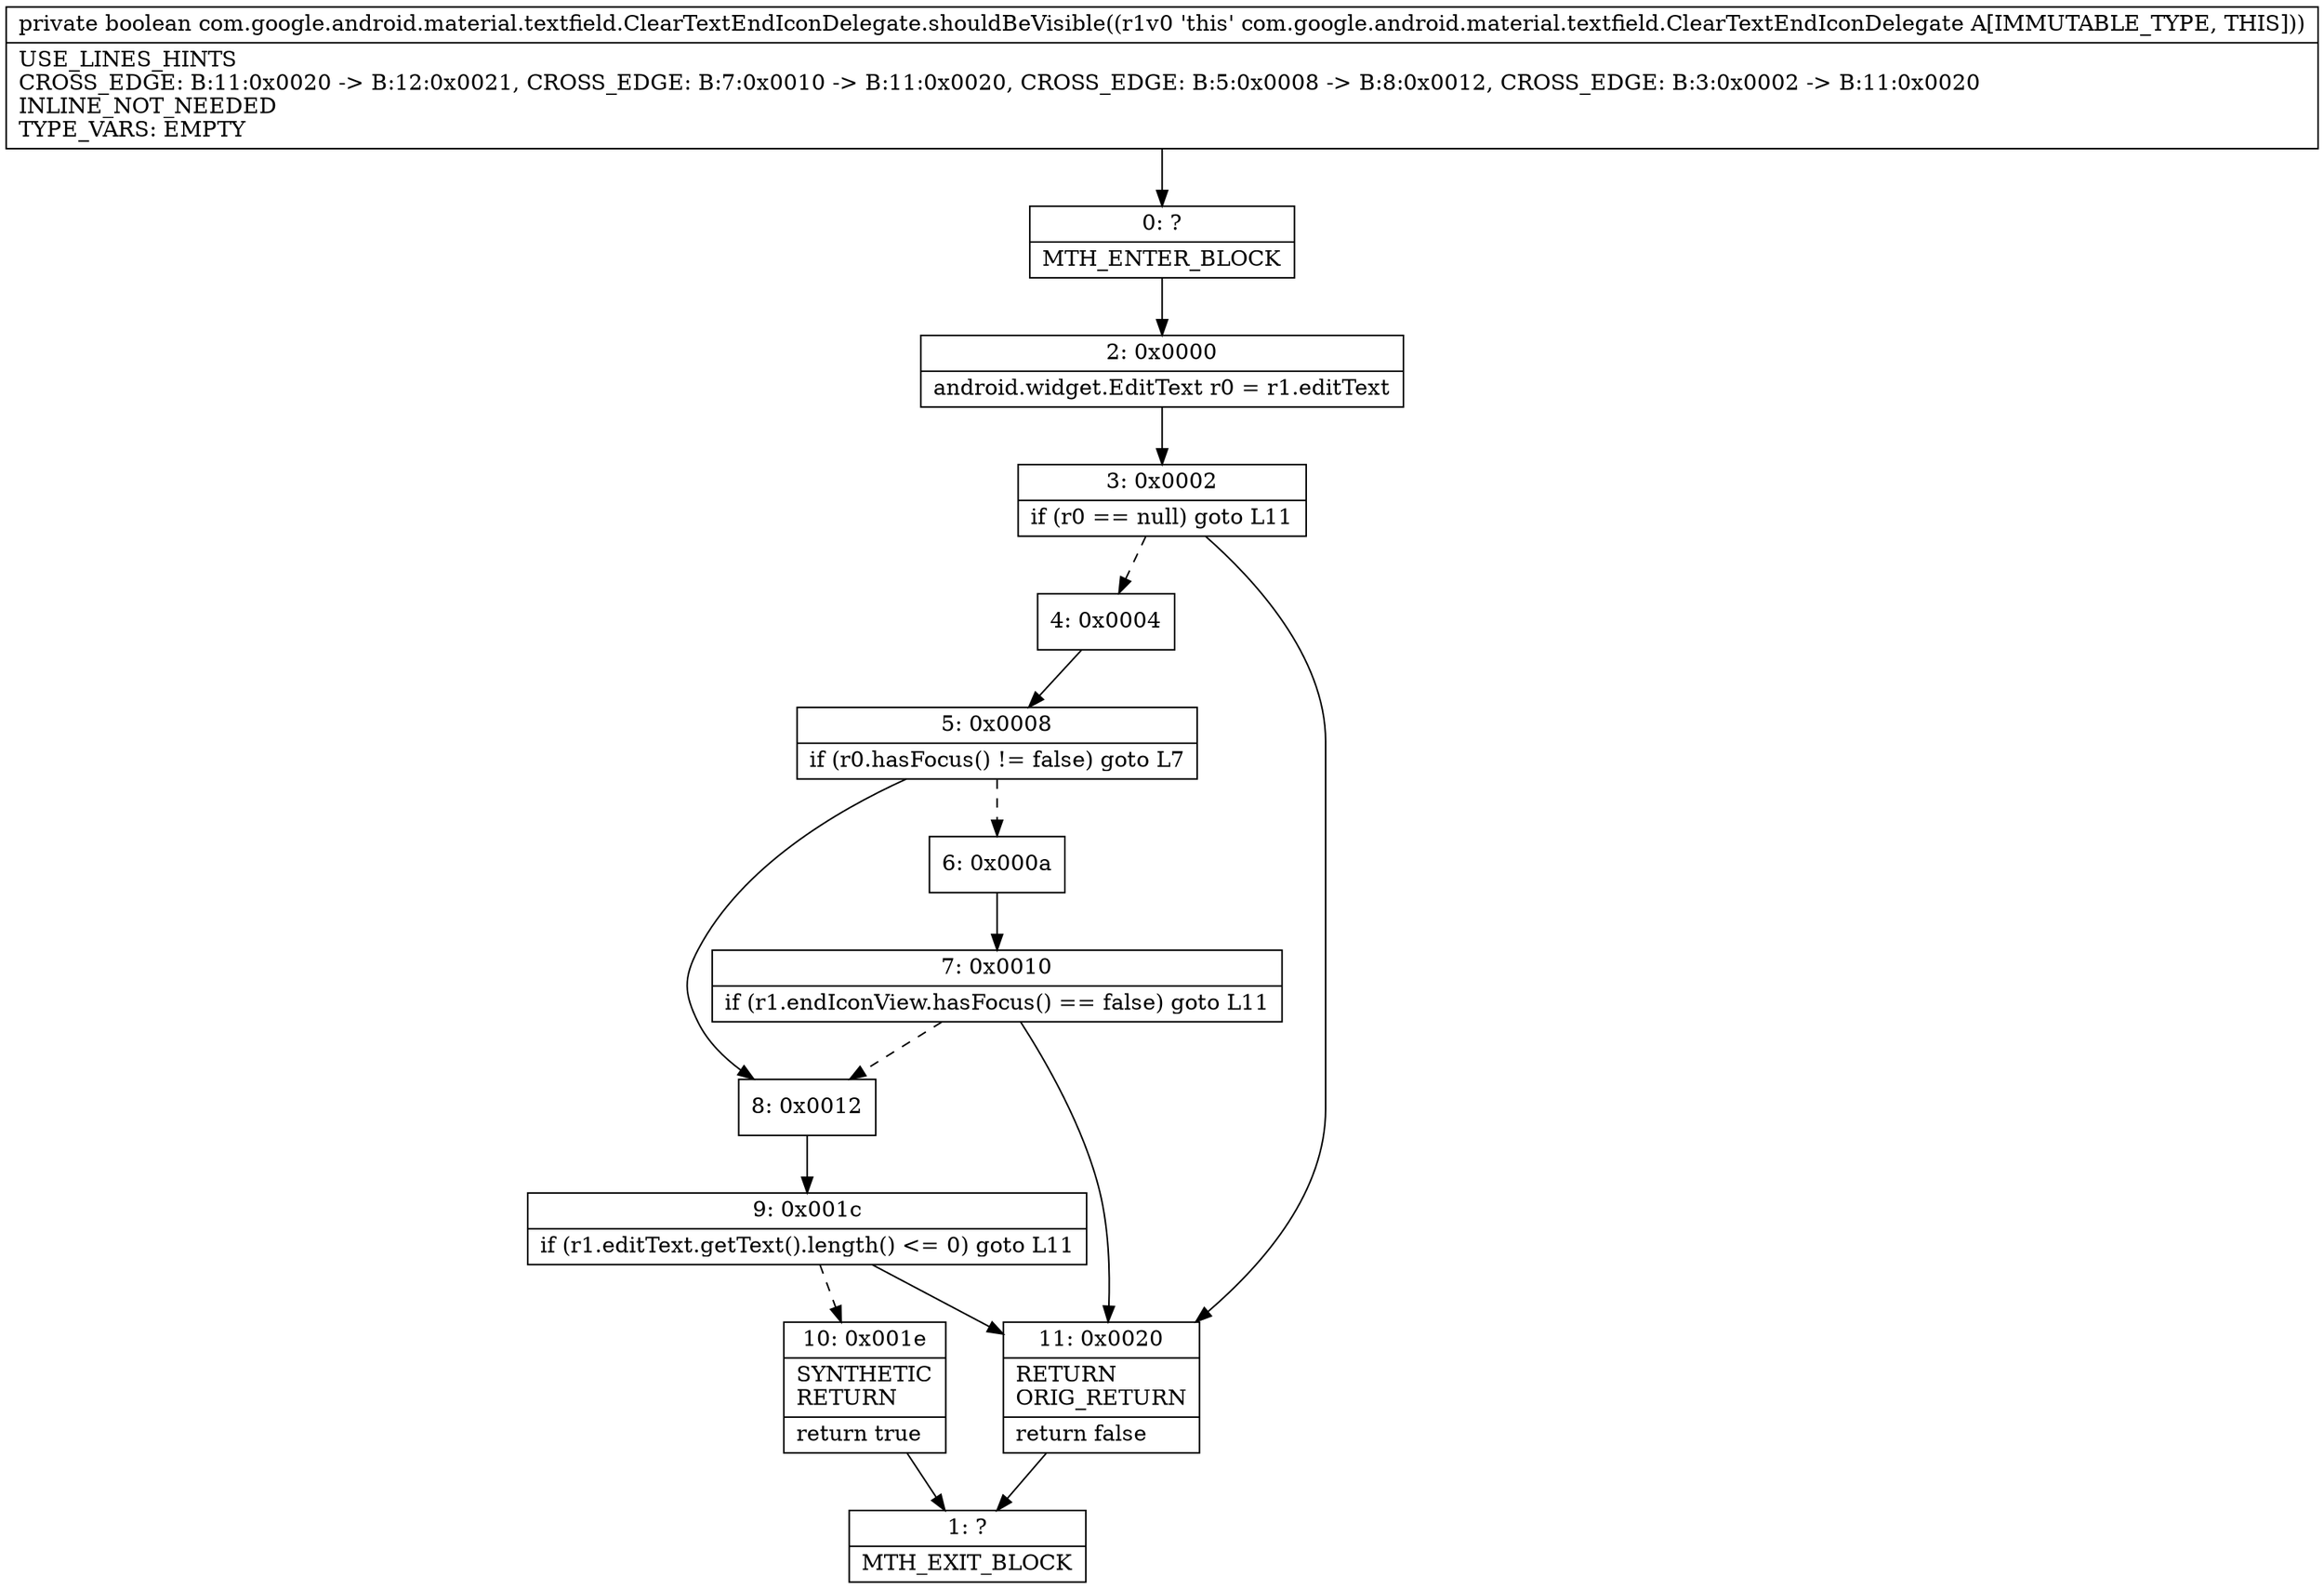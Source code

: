 digraph "CFG forcom.google.android.material.textfield.ClearTextEndIconDelegate.shouldBeVisible()Z" {
Node_0 [shape=record,label="{0\:\ ?|MTH_ENTER_BLOCK\l}"];
Node_2 [shape=record,label="{2\:\ 0x0000|android.widget.EditText r0 = r1.editText\l}"];
Node_3 [shape=record,label="{3\:\ 0x0002|if (r0 == null) goto L11\l}"];
Node_4 [shape=record,label="{4\:\ 0x0004}"];
Node_5 [shape=record,label="{5\:\ 0x0008|if (r0.hasFocus() != false) goto L7\l}"];
Node_6 [shape=record,label="{6\:\ 0x000a}"];
Node_7 [shape=record,label="{7\:\ 0x0010|if (r1.endIconView.hasFocus() == false) goto L11\l}"];
Node_8 [shape=record,label="{8\:\ 0x0012}"];
Node_9 [shape=record,label="{9\:\ 0x001c|if (r1.editText.getText().length() \<= 0) goto L11\l}"];
Node_10 [shape=record,label="{10\:\ 0x001e|SYNTHETIC\lRETURN\l|return true\l}"];
Node_1 [shape=record,label="{1\:\ ?|MTH_EXIT_BLOCK\l}"];
Node_11 [shape=record,label="{11\:\ 0x0020|RETURN\lORIG_RETURN\l|return false\l}"];
MethodNode[shape=record,label="{private boolean com.google.android.material.textfield.ClearTextEndIconDelegate.shouldBeVisible((r1v0 'this' com.google.android.material.textfield.ClearTextEndIconDelegate A[IMMUTABLE_TYPE, THIS]))  | USE_LINES_HINTS\lCROSS_EDGE: B:11:0x0020 \-\> B:12:0x0021, CROSS_EDGE: B:7:0x0010 \-\> B:11:0x0020, CROSS_EDGE: B:5:0x0008 \-\> B:8:0x0012, CROSS_EDGE: B:3:0x0002 \-\> B:11:0x0020\lINLINE_NOT_NEEDED\lTYPE_VARS: EMPTY\l}"];
MethodNode -> Node_0;Node_0 -> Node_2;
Node_2 -> Node_3;
Node_3 -> Node_4[style=dashed];
Node_3 -> Node_11;
Node_4 -> Node_5;
Node_5 -> Node_6[style=dashed];
Node_5 -> Node_8;
Node_6 -> Node_7;
Node_7 -> Node_8[style=dashed];
Node_7 -> Node_11;
Node_8 -> Node_9;
Node_9 -> Node_10[style=dashed];
Node_9 -> Node_11;
Node_10 -> Node_1;
Node_11 -> Node_1;
}

